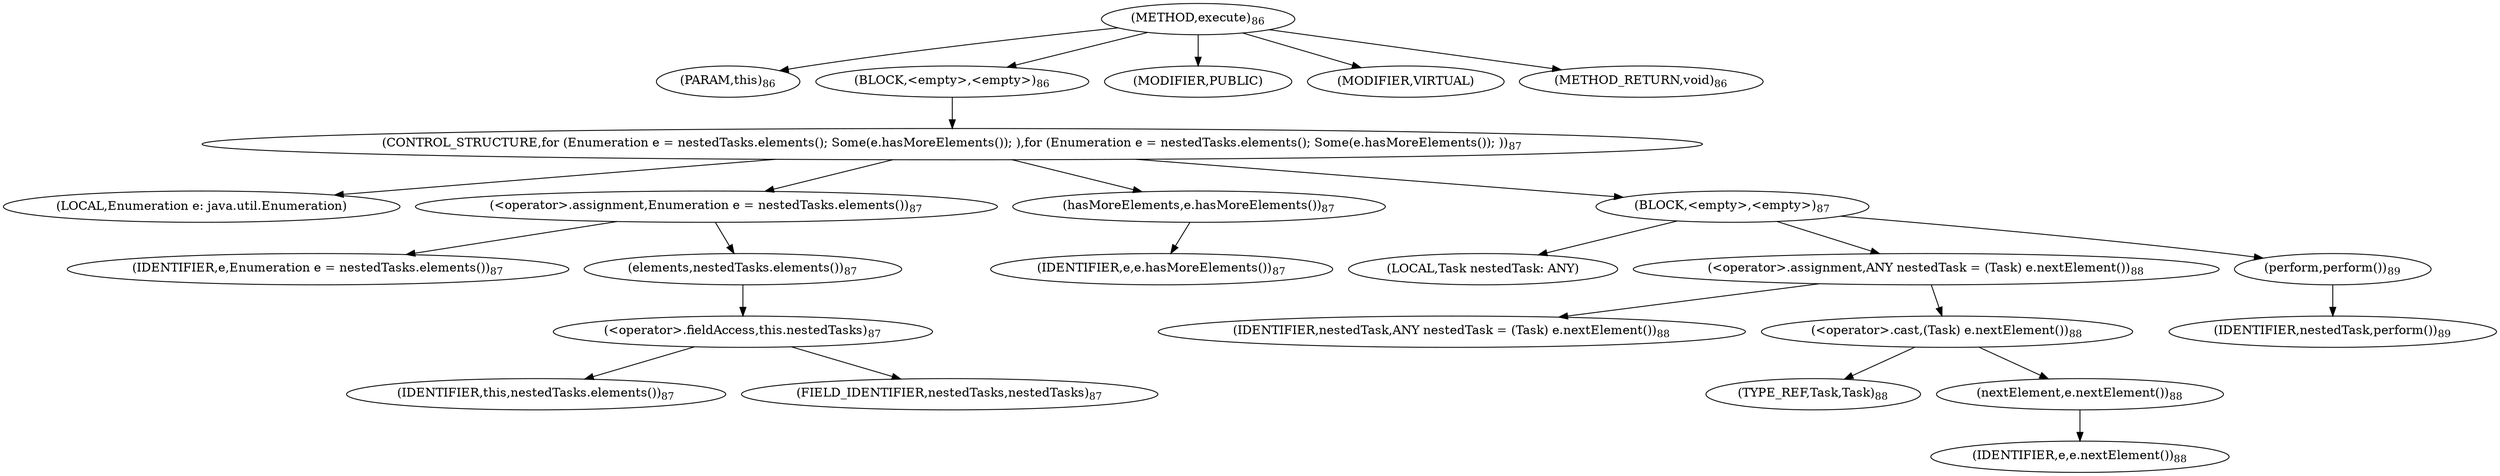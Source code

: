 digraph "execute" {  
"22" [label = <(METHOD,execute)<SUB>86</SUB>> ]
"23" [label = <(PARAM,this)<SUB>86</SUB>> ]
"24" [label = <(BLOCK,&lt;empty&gt;,&lt;empty&gt;)<SUB>86</SUB>> ]
"25" [label = <(CONTROL_STRUCTURE,for (Enumeration e = nestedTasks.elements(); Some(e.hasMoreElements()); ),for (Enumeration e = nestedTasks.elements(); Some(e.hasMoreElements()); ))<SUB>87</SUB>> ]
"26" [label = <(LOCAL,Enumeration e: java.util.Enumeration)> ]
"27" [label = <(&lt;operator&gt;.assignment,Enumeration e = nestedTasks.elements())<SUB>87</SUB>> ]
"28" [label = <(IDENTIFIER,e,Enumeration e = nestedTasks.elements())<SUB>87</SUB>> ]
"29" [label = <(elements,nestedTasks.elements())<SUB>87</SUB>> ]
"30" [label = <(&lt;operator&gt;.fieldAccess,this.nestedTasks)<SUB>87</SUB>> ]
"31" [label = <(IDENTIFIER,this,nestedTasks.elements())<SUB>87</SUB>> ]
"32" [label = <(FIELD_IDENTIFIER,nestedTasks,nestedTasks)<SUB>87</SUB>> ]
"33" [label = <(hasMoreElements,e.hasMoreElements())<SUB>87</SUB>> ]
"34" [label = <(IDENTIFIER,e,e.hasMoreElements())<SUB>87</SUB>> ]
"35" [label = <(BLOCK,&lt;empty&gt;,&lt;empty&gt;)<SUB>87</SUB>> ]
"36" [label = <(LOCAL,Task nestedTask: ANY)> ]
"37" [label = <(&lt;operator&gt;.assignment,ANY nestedTask = (Task) e.nextElement())<SUB>88</SUB>> ]
"38" [label = <(IDENTIFIER,nestedTask,ANY nestedTask = (Task) e.nextElement())<SUB>88</SUB>> ]
"39" [label = <(&lt;operator&gt;.cast,(Task) e.nextElement())<SUB>88</SUB>> ]
"40" [label = <(TYPE_REF,Task,Task)<SUB>88</SUB>> ]
"41" [label = <(nextElement,e.nextElement())<SUB>88</SUB>> ]
"42" [label = <(IDENTIFIER,e,e.nextElement())<SUB>88</SUB>> ]
"43" [label = <(perform,perform())<SUB>89</SUB>> ]
"44" [label = <(IDENTIFIER,nestedTask,perform())<SUB>89</SUB>> ]
"45" [label = <(MODIFIER,PUBLIC)> ]
"46" [label = <(MODIFIER,VIRTUAL)> ]
"47" [label = <(METHOD_RETURN,void)<SUB>86</SUB>> ]
  "22" -> "23" 
  "22" -> "24" 
  "22" -> "45" 
  "22" -> "46" 
  "22" -> "47" 
  "24" -> "25" 
  "25" -> "26" 
  "25" -> "27" 
  "25" -> "33" 
  "25" -> "35" 
  "27" -> "28" 
  "27" -> "29" 
  "29" -> "30" 
  "30" -> "31" 
  "30" -> "32" 
  "33" -> "34" 
  "35" -> "36" 
  "35" -> "37" 
  "35" -> "43" 
  "37" -> "38" 
  "37" -> "39" 
  "39" -> "40" 
  "39" -> "41" 
  "41" -> "42" 
  "43" -> "44" 
}
